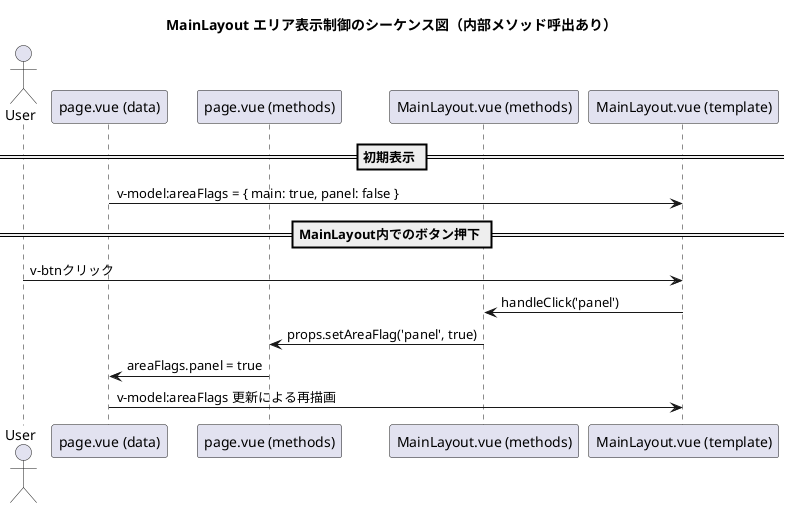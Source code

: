 @startuml
title MainLayout エリア表示制御のシーケンス図（内部メソッド呼出あり）

actor User
participant "page.vue (data)" as ParentData
participant "page.vue (methods)" as ParentMethods
participant "MainLayout.vue (methods)" as LayoutMethods
participant "MainLayout.vue (template)" as Layout

== 初期表示 ==
ParentData -> Layout : v-model:areaFlags = { main: true, panel: false }

== MainLayout内でのボタン押下 ==
User -> Layout : v-btnクリック
Layout -> LayoutMethods : handleClick('panel')

LayoutMethods -> ParentMethods : props.setAreaFlag('panel', true)
ParentMethods -> ParentData : areaFlags.panel = true
ParentData -> Layout : v-model:areaFlags 更新による再描画
@enduml
